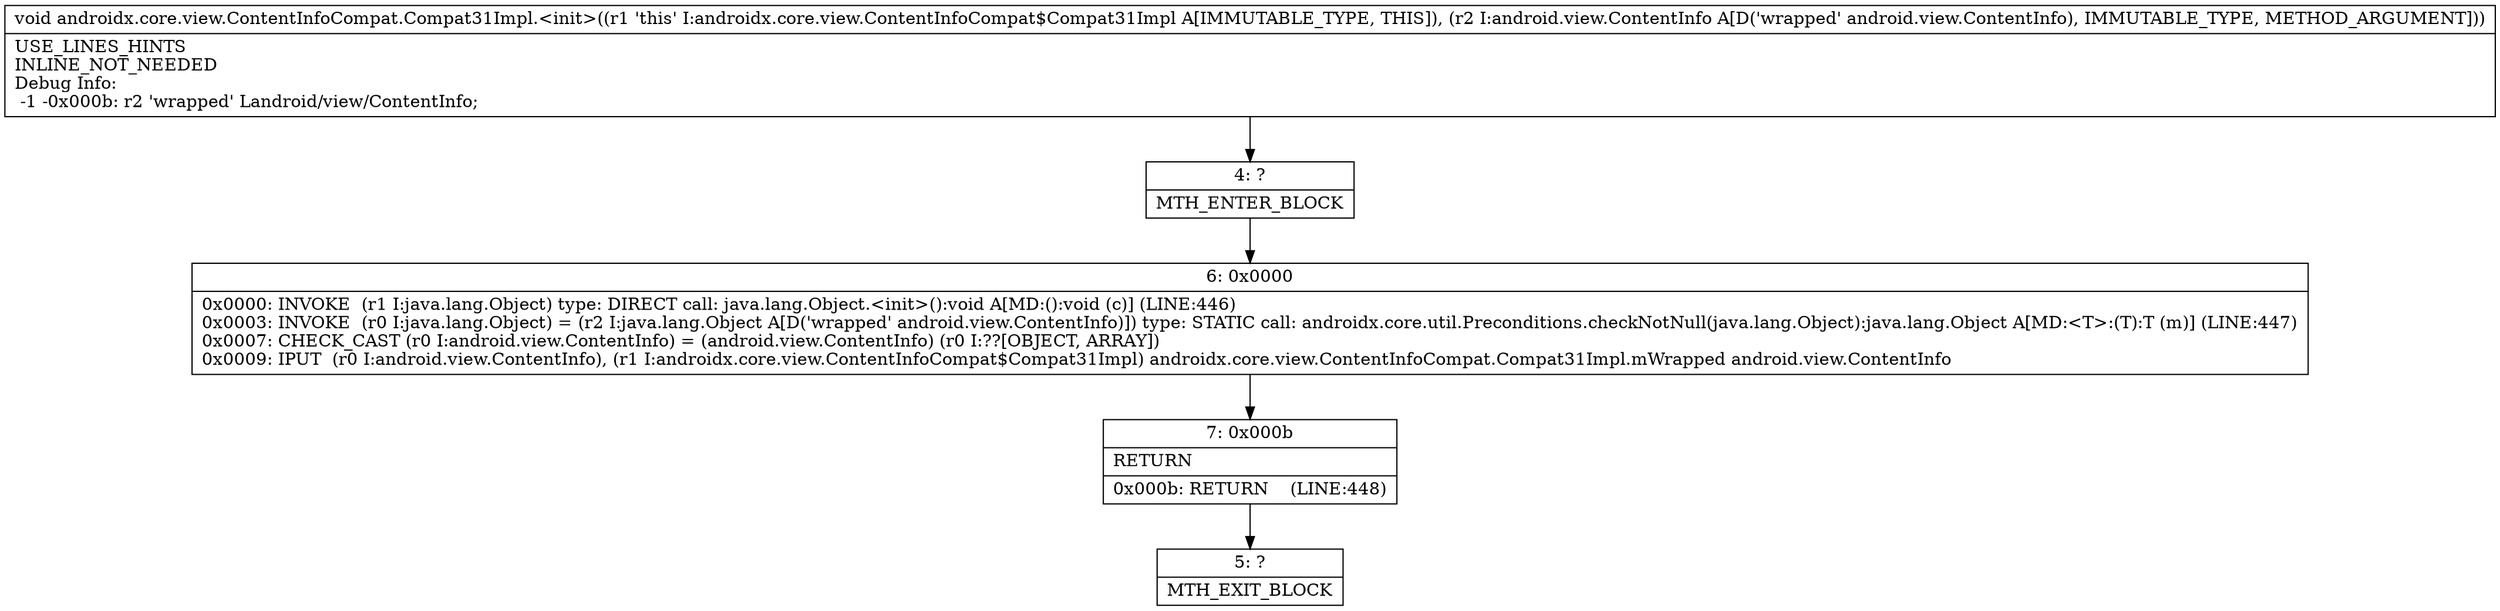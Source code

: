 digraph "CFG forandroidx.core.view.ContentInfoCompat.Compat31Impl.\<init\>(Landroid\/view\/ContentInfo;)V" {
Node_4 [shape=record,label="{4\:\ ?|MTH_ENTER_BLOCK\l}"];
Node_6 [shape=record,label="{6\:\ 0x0000|0x0000: INVOKE  (r1 I:java.lang.Object) type: DIRECT call: java.lang.Object.\<init\>():void A[MD:():void (c)] (LINE:446)\l0x0003: INVOKE  (r0 I:java.lang.Object) = (r2 I:java.lang.Object A[D('wrapped' android.view.ContentInfo)]) type: STATIC call: androidx.core.util.Preconditions.checkNotNull(java.lang.Object):java.lang.Object A[MD:\<T\>:(T):T (m)] (LINE:447)\l0x0007: CHECK_CAST (r0 I:android.view.ContentInfo) = (android.view.ContentInfo) (r0 I:??[OBJECT, ARRAY]) \l0x0009: IPUT  (r0 I:android.view.ContentInfo), (r1 I:androidx.core.view.ContentInfoCompat$Compat31Impl) androidx.core.view.ContentInfoCompat.Compat31Impl.mWrapped android.view.ContentInfo \l}"];
Node_7 [shape=record,label="{7\:\ 0x000b|RETURN\l|0x000b: RETURN    (LINE:448)\l}"];
Node_5 [shape=record,label="{5\:\ ?|MTH_EXIT_BLOCK\l}"];
MethodNode[shape=record,label="{void androidx.core.view.ContentInfoCompat.Compat31Impl.\<init\>((r1 'this' I:androidx.core.view.ContentInfoCompat$Compat31Impl A[IMMUTABLE_TYPE, THIS]), (r2 I:android.view.ContentInfo A[D('wrapped' android.view.ContentInfo), IMMUTABLE_TYPE, METHOD_ARGUMENT]))  | USE_LINES_HINTS\lINLINE_NOT_NEEDED\lDebug Info:\l  \-1 \-0x000b: r2 'wrapped' Landroid\/view\/ContentInfo;\l}"];
MethodNode -> Node_4;Node_4 -> Node_6;
Node_6 -> Node_7;
Node_7 -> Node_5;
}

